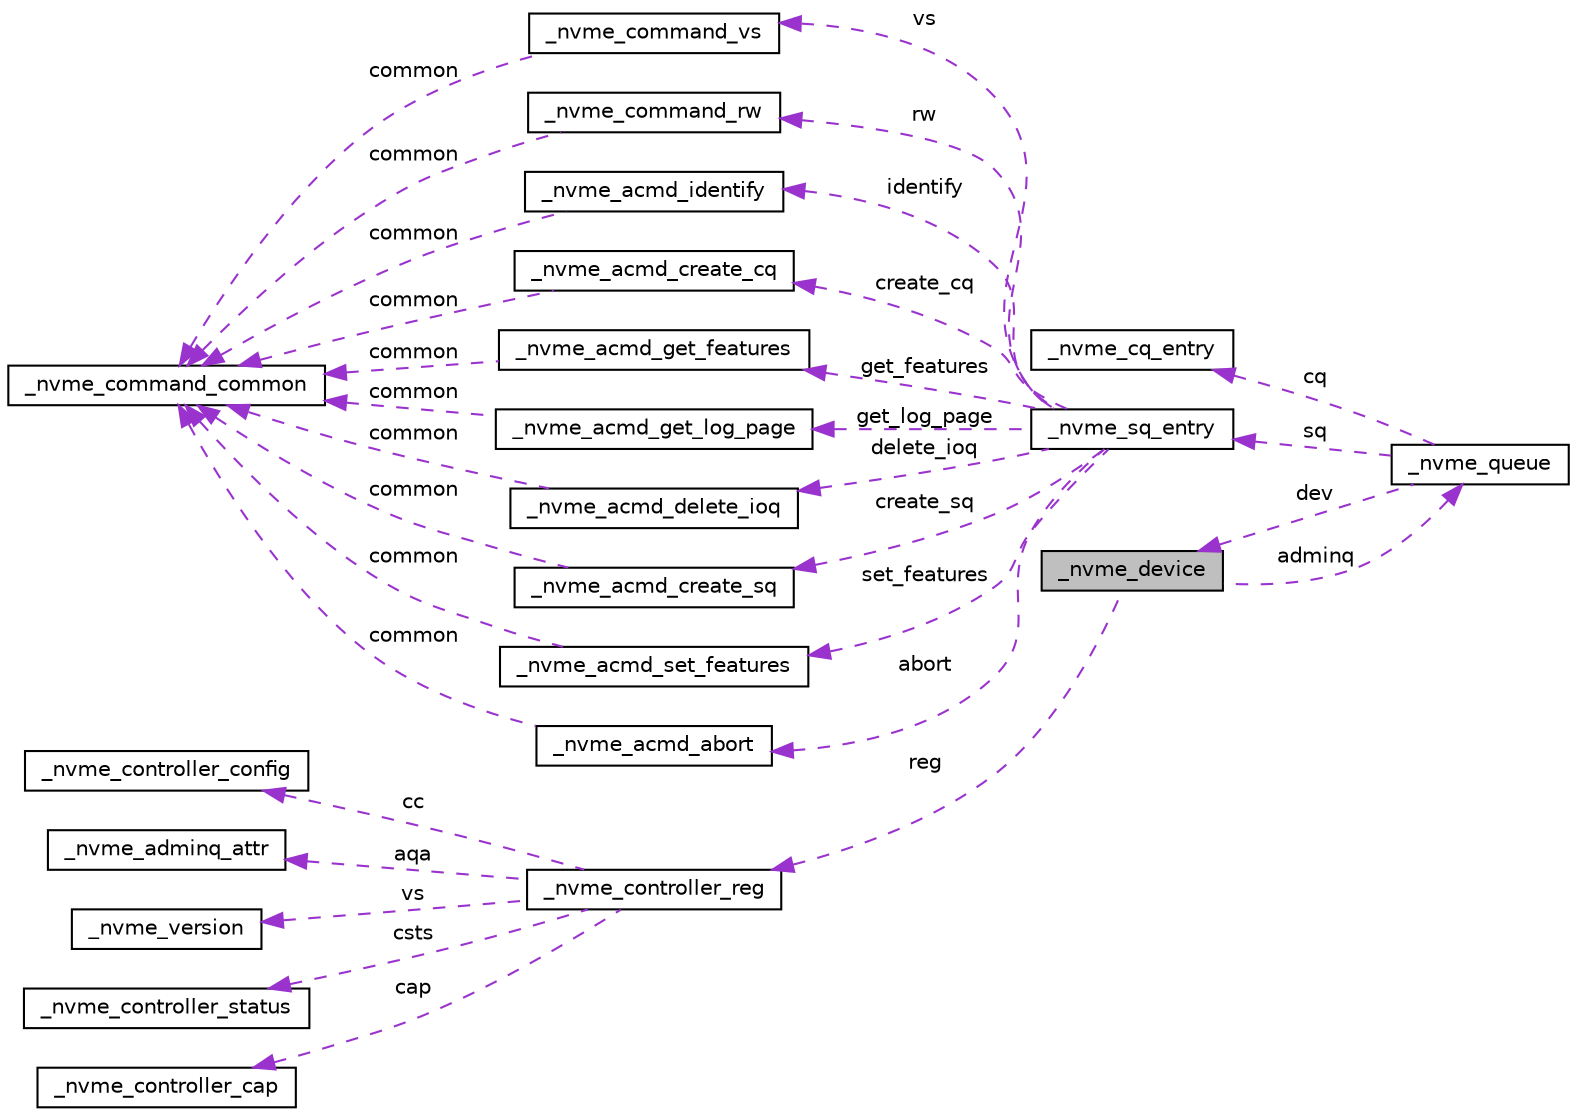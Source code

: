 digraph "_nvme_device"
{
  edge [fontname="Helvetica",fontsize="10",labelfontname="Helvetica",labelfontsize="10"];
  node [fontname="Helvetica",fontsize="10",shape=record];
  rankdir="LR";
  Node1 [label="_nvme_device",height=0.2,width=0.4,color="black", fillcolor="grey75", style="filled", fontcolor="black"];
  Node2 -> Node1 [dir="back",color="darkorchid3",fontsize="10",style="dashed",label=" reg" ,fontname="Helvetica"];
  Node2 [label="_nvme_controller_reg",height=0.2,width=0.4,color="black", fillcolor="white", style="filled",URL="$struct__nvme__controller__reg.html",tooltip="Controller register (bar 0) "];
  Node3 -> Node2 [dir="back",color="darkorchid3",fontsize="10",style="dashed",label=" cc" ,fontname="Helvetica"];
  Node3 [label="_nvme_controller_config",height=0.2,width=0.4,color="black", fillcolor="white", style="filled",URL="$union__nvme__controller__config.html",tooltip="Controller configuration register. "];
  Node4 -> Node2 [dir="back",color="darkorchid3",fontsize="10",style="dashed",label=" aqa" ,fontname="Helvetica"];
  Node4 [label="_nvme_adminq_attr",height=0.2,width=0.4,color="black", fillcolor="white", style="filled",URL="$union__nvme__adminq__attr.html",tooltip="Admin queue attributes. "];
  Node5 -> Node2 [dir="back",color="darkorchid3",fontsize="10",style="dashed",label=" vs" ,fontname="Helvetica"];
  Node5 [label="_nvme_version",height=0.2,width=0.4,color="black", fillcolor="white", style="filled",URL="$union__nvme__version.html",tooltip="Version. "];
  Node6 -> Node2 [dir="back",color="darkorchid3",fontsize="10",style="dashed",label=" csts" ,fontname="Helvetica"];
  Node6 [label="_nvme_controller_status",height=0.2,width=0.4,color="black", fillcolor="white", style="filled",URL="$union__nvme__controller__status.html",tooltip="Controller status register. "];
  Node7 -> Node2 [dir="back",color="darkorchid3",fontsize="10",style="dashed",label=" cap" ,fontname="Helvetica"];
  Node7 [label="_nvme_controller_cap",height=0.2,width=0.4,color="black", fillcolor="white", style="filled",URL="$union__nvme__controller__cap.html",tooltip="Controller capabilities. "];
  Node8 -> Node1 [dir="back",color="darkorchid3",fontsize="10",style="dashed",label=" adminq" ,fontname="Helvetica"];
  Node8 [label="_nvme_queue",height=0.2,width=0.4,color="black", fillcolor="white", style="filled",URL="$struct__nvme__queue.html",tooltip="Queue context (a submission-completion queue pair context) "];
  Node9 -> Node8 [dir="back",color="darkorchid3",fontsize="10",style="dashed",label=" cq" ,fontname="Helvetica"];
  Node9 [label="_nvme_cq_entry",height=0.2,width=0.4,color="black", fillcolor="white", style="filled",URL="$struct__nvme__cq__entry.html",tooltip="Completion queue entry. "];
  Node10 -> Node8 [dir="back",color="darkorchid3",fontsize="10",style="dashed",label=" sq" ,fontname="Helvetica"];
  Node10 [label="_nvme_sq_entry",height=0.2,width=0.4,color="black", fillcolor="white", style="filled",URL="$union__nvme__sq__entry.html",tooltip="Submission queue entry. "];
  Node11 -> Node10 [dir="back",color="darkorchid3",fontsize="10",style="dashed",label=" vs" ,fontname="Helvetica"];
  Node11 [label="_nvme_command_vs",height=0.2,width=0.4,color="black", fillcolor="white", style="filled",URL="$struct__nvme__command__vs.html",tooltip="Admin and NVM Vendor Specific Command. "];
  Node12 -> Node11 [dir="back",color="darkorchid3",fontsize="10",style="dashed",label=" common" ,fontname="Helvetica"];
  Node12 [label="_nvme_command_common",height=0.2,width=0.4,color="black", fillcolor="white", style="filled",URL="$struct__nvme__command__common.html",tooltip="Common command header (cdw 0-9) "];
  Node13 -> Node10 [dir="back",color="darkorchid3",fontsize="10",style="dashed",label=" rw" ,fontname="Helvetica"];
  Node13 [label="_nvme_command_rw",height=0.2,width=0.4,color="black", fillcolor="white", style="filled",URL="$struct__nvme__command__rw.html",tooltip="NVMe command: Read & Write. "];
  Node12 -> Node13 [dir="back",color="darkorchid3",fontsize="10",style="dashed",label=" common" ,fontname="Helvetica"];
  Node14 -> Node10 [dir="back",color="darkorchid3",fontsize="10",style="dashed",label=" identify" ,fontname="Helvetica"];
  Node14 [label="_nvme_acmd_identify",height=0.2,width=0.4,color="black", fillcolor="white", style="filled",URL="$struct__nvme__acmd__identify.html",tooltip="Admin command: Identify. "];
  Node12 -> Node14 [dir="back",color="darkorchid3",fontsize="10",style="dashed",label=" common" ,fontname="Helvetica"];
  Node15 -> Node10 [dir="back",color="darkorchid3",fontsize="10",style="dashed",label=" create_cq" ,fontname="Helvetica"];
  Node15 [label="_nvme_acmd_create_cq",height=0.2,width=0.4,color="black", fillcolor="white", style="filled",URL="$struct__nvme__acmd__create__cq.html",tooltip="Admin command: Create I/O Completion Queue. "];
  Node12 -> Node15 [dir="back",color="darkorchid3",fontsize="10",style="dashed",label=" common" ,fontname="Helvetica"];
  Node16 -> Node10 [dir="back",color="darkorchid3",fontsize="10",style="dashed",label=" get_features" ,fontname="Helvetica"];
  Node16 [label="_nvme_acmd_get_features",height=0.2,width=0.4,color="black", fillcolor="white", style="filled",URL="$struct__nvme__acmd__get__features.html",tooltip="Admin command: Get Feature. "];
  Node12 -> Node16 [dir="back",color="darkorchid3",fontsize="10",style="dashed",label=" common" ,fontname="Helvetica"];
  Node17 -> Node10 [dir="back",color="darkorchid3",fontsize="10",style="dashed",label=" get_log_page" ,fontname="Helvetica"];
  Node17 [label="_nvme_acmd_get_log_page",height=0.2,width=0.4,color="black", fillcolor="white", style="filled",URL="$struct__nvme__acmd__get__log__page.html",tooltip="Admin command: Get Log Page. "];
  Node12 -> Node17 [dir="back",color="darkorchid3",fontsize="10",style="dashed",label=" common" ,fontname="Helvetica"];
  Node18 -> Node10 [dir="back",color="darkorchid3",fontsize="10",style="dashed",label=" delete_ioq" ,fontname="Helvetica"];
  Node18 [label="_nvme_acmd_delete_ioq",height=0.2,width=0.4,color="black", fillcolor="white", style="filled",URL="$struct__nvme__acmd__delete__ioq.html",tooltip="Admin command: Delete I/O Submission & Completion Queue. "];
  Node12 -> Node18 [dir="back",color="darkorchid3",fontsize="10",style="dashed",label=" common" ,fontname="Helvetica"];
  Node19 -> Node10 [dir="back",color="darkorchid3",fontsize="10",style="dashed",label=" create_sq" ,fontname="Helvetica"];
  Node19 [label="_nvme_acmd_create_sq",height=0.2,width=0.4,color="black", fillcolor="white", style="filled",URL="$struct__nvme__acmd__create__sq.html",tooltip="Admin command: Create I/O Submission Queue. "];
  Node12 -> Node19 [dir="back",color="darkorchid3",fontsize="10",style="dashed",label=" common" ,fontname="Helvetica"];
  Node20 -> Node10 [dir="back",color="darkorchid3",fontsize="10",style="dashed",label=" set_features" ,fontname="Helvetica"];
  Node20 [label="_nvme_acmd_set_features",height=0.2,width=0.4,color="black", fillcolor="white", style="filled",URL="$struct__nvme__acmd__set__features.html",tooltip="Admin command: Set Feature. "];
  Node12 -> Node20 [dir="back",color="darkorchid3",fontsize="10",style="dashed",label=" common" ,fontname="Helvetica"];
  Node21 -> Node10 [dir="back",color="darkorchid3",fontsize="10",style="dashed",label=" abort" ,fontname="Helvetica"];
  Node21 [label="_nvme_acmd_abort",height=0.2,width=0.4,color="black", fillcolor="white", style="filled",URL="$struct__nvme__acmd__abort.html",tooltip="Admin command: Abort. "];
  Node12 -> Node21 [dir="back",color="darkorchid3",fontsize="10",style="dashed",label=" common" ,fontname="Helvetica"];
  Node1 -> Node8 [dir="back",color="darkorchid3",fontsize="10",style="dashed",label=" dev" ,fontname="Helvetica"];
}
